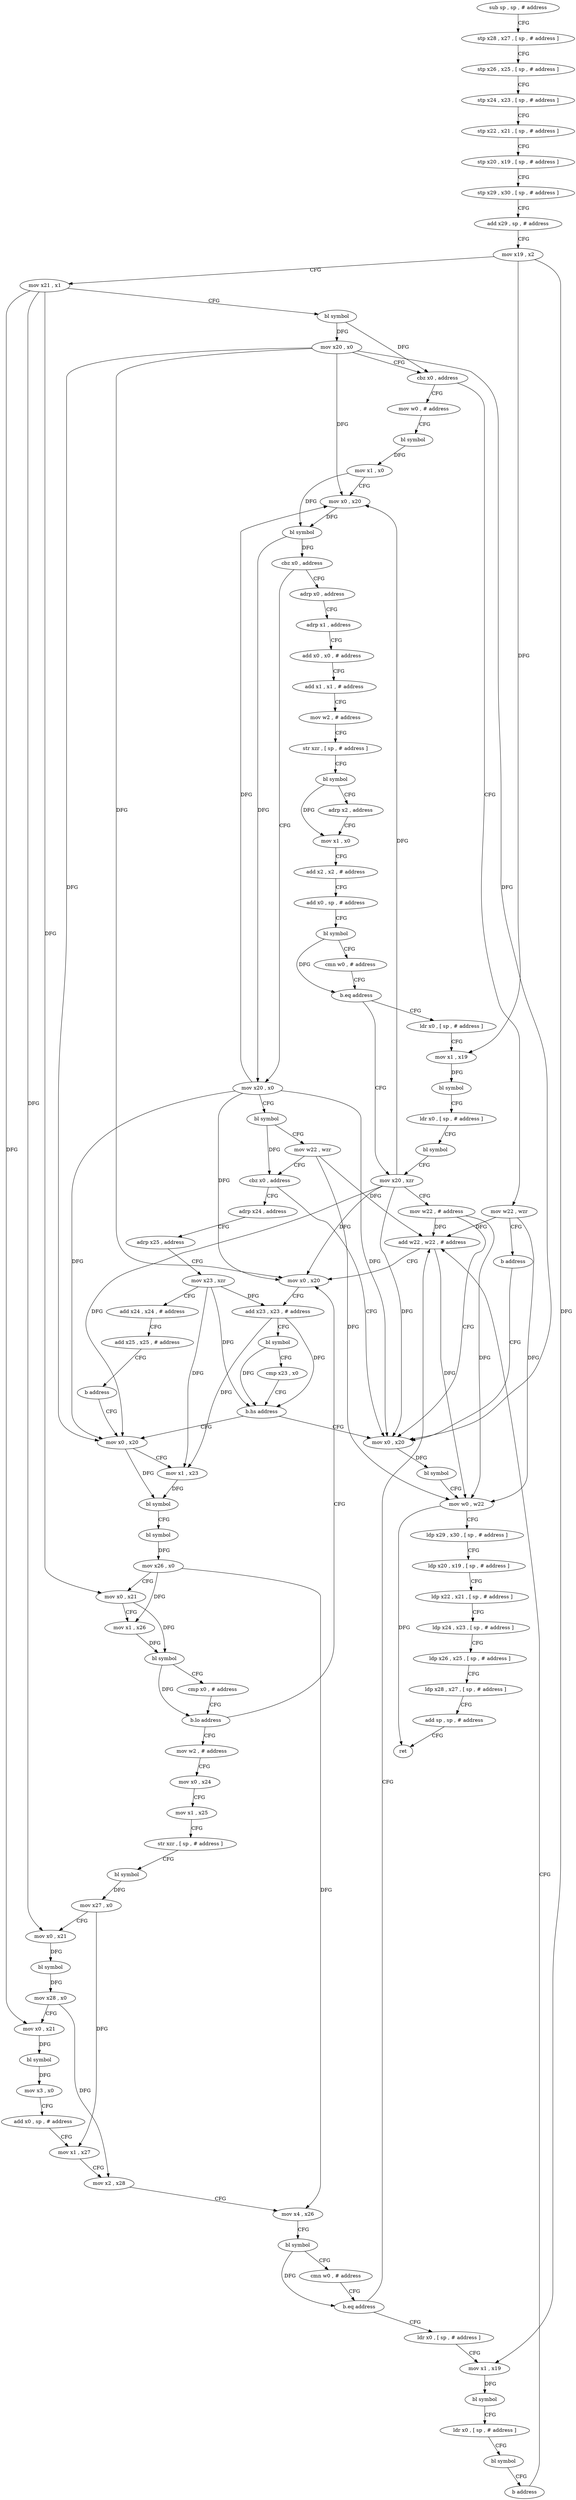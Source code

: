 digraph "func" {
"106376" [label = "sub sp , sp , # address" ]
"106380" [label = "stp x28 , x27 , [ sp , # address ]" ]
"106384" [label = "stp x26 , x25 , [ sp , # address ]" ]
"106388" [label = "stp x24 , x23 , [ sp , # address ]" ]
"106392" [label = "stp x22 , x21 , [ sp , # address ]" ]
"106396" [label = "stp x20 , x19 , [ sp , # address ]" ]
"106400" [label = "stp x29 , x30 , [ sp , # address ]" ]
"106404" [label = "add x29 , sp , # address" ]
"106408" [label = "mov x19 , x2" ]
"106412" [label = "mov x21 , x1" ]
"106416" [label = "bl symbol" ]
"106420" [label = "mov x20 , x0" ]
"106424" [label = "cbz x0 , address" ]
"106656" [label = "mov w22 , wzr" ]
"106428" [label = "mov w0 , # address" ]
"106660" [label = "b address" ]
"106748" [label = "mov x0 , x20" ]
"106432" [label = "bl symbol" ]
"106436" [label = "mov x1 , x0" ]
"106440" [label = "mov x0 , x20" ]
"106444" [label = "bl symbol" ]
"106448" [label = "cbz x0 , address" ]
"106664" [label = "adrp x0 , address" ]
"106452" [label = "mov x20 , x0" ]
"106752" [label = "bl symbol" ]
"106756" [label = "mov w0 , w22" ]
"106760" [label = "ldp x29 , x30 , [ sp , # address ]" ]
"106764" [label = "ldp x20 , x19 , [ sp , # address ]" ]
"106768" [label = "ldp x22 , x21 , [ sp , # address ]" ]
"106772" [label = "ldp x24 , x23 , [ sp , # address ]" ]
"106776" [label = "ldp x26 , x25 , [ sp , # address ]" ]
"106780" [label = "ldp x28 , x27 , [ sp , # address ]" ]
"106784" [label = "add sp , sp , # address" ]
"106788" [label = "ret" ]
"106668" [label = "adrp x1 , address" ]
"106672" [label = "add x0 , x0 , # address" ]
"106676" [label = "add x1 , x1 , # address" ]
"106680" [label = "mov w2 , # address" ]
"106684" [label = "str xzr , [ sp , # address ]" ]
"106688" [label = "bl symbol" ]
"106692" [label = "adrp x2 , address" ]
"106696" [label = "mov x1 , x0" ]
"106700" [label = "add x2 , x2 , # address" ]
"106704" [label = "add x0 , sp , # address" ]
"106708" [label = "bl symbol" ]
"106712" [label = "cmn w0 , # address" ]
"106716" [label = "b.eq address" ]
"106740" [label = "mov x20 , xzr" ]
"106720" [label = "ldr x0 , [ sp , # address ]" ]
"106456" [label = "bl symbol" ]
"106460" [label = "mov w22 , wzr" ]
"106464" [label = "cbz x0 , address" ]
"106468" [label = "adrp x24 , address" ]
"106744" [label = "mov w22 , # address" ]
"106724" [label = "mov x1 , x19" ]
"106728" [label = "bl symbol" ]
"106732" [label = "ldr x0 , [ sp , # address ]" ]
"106736" [label = "bl symbol" ]
"106472" [label = "adrp x25 , address" ]
"106476" [label = "mov x23 , xzr" ]
"106480" [label = "add x24 , x24 , # address" ]
"106484" [label = "add x25 , x25 , # address" ]
"106488" [label = "b address" ]
"106516" [label = "mov x0 , x20" ]
"106520" [label = "mov x1 , x23" ]
"106524" [label = "bl symbol" ]
"106528" [label = "bl symbol" ]
"106532" [label = "mov x26 , x0" ]
"106536" [label = "mov x0 , x21" ]
"106540" [label = "mov x1 , x26" ]
"106544" [label = "bl symbol" ]
"106548" [label = "cmp x0 , # address" ]
"106552" [label = "b.lo address" ]
"106496" [label = "mov x0 , x20" ]
"106556" [label = "mov w2 , # address" ]
"106500" [label = "add x23 , x23 , # address" ]
"106504" [label = "bl symbol" ]
"106508" [label = "cmp x23 , x0" ]
"106512" [label = "b.hs address" ]
"106560" [label = "mov x0 , x24" ]
"106564" [label = "mov x1 , x25" ]
"106568" [label = "str xzr , [ sp , # address ]" ]
"106572" [label = "bl symbol" ]
"106576" [label = "mov x27 , x0" ]
"106580" [label = "mov x0 , x21" ]
"106584" [label = "bl symbol" ]
"106588" [label = "mov x28 , x0" ]
"106592" [label = "mov x0 , x21" ]
"106596" [label = "bl symbol" ]
"106600" [label = "mov x3 , x0" ]
"106604" [label = "add x0 , sp , # address" ]
"106608" [label = "mov x1 , x27" ]
"106612" [label = "mov x2 , x28" ]
"106616" [label = "mov x4 , x26" ]
"106620" [label = "bl symbol" ]
"106624" [label = "cmn w0 , # address" ]
"106628" [label = "b.eq address" ]
"106492" [label = "add w22 , w22 , # address" ]
"106632" [label = "ldr x0 , [ sp , # address ]" ]
"106636" [label = "mov x1 , x19" ]
"106640" [label = "bl symbol" ]
"106644" [label = "ldr x0 , [ sp , # address ]" ]
"106648" [label = "bl symbol" ]
"106652" [label = "b address" ]
"106376" -> "106380" [ label = "CFG" ]
"106380" -> "106384" [ label = "CFG" ]
"106384" -> "106388" [ label = "CFG" ]
"106388" -> "106392" [ label = "CFG" ]
"106392" -> "106396" [ label = "CFG" ]
"106396" -> "106400" [ label = "CFG" ]
"106400" -> "106404" [ label = "CFG" ]
"106404" -> "106408" [ label = "CFG" ]
"106408" -> "106412" [ label = "CFG" ]
"106408" -> "106724" [ label = "DFG" ]
"106408" -> "106636" [ label = "DFG" ]
"106412" -> "106416" [ label = "CFG" ]
"106412" -> "106536" [ label = "DFG" ]
"106412" -> "106580" [ label = "DFG" ]
"106412" -> "106592" [ label = "DFG" ]
"106416" -> "106420" [ label = "DFG" ]
"106416" -> "106424" [ label = "DFG" ]
"106420" -> "106424" [ label = "CFG" ]
"106420" -> "106440" [ label = "DFG" ]
"106420" -> "106748" [ label = "DFG" ]
"106420" -> "106516" [ label = "DFG" ]
"106420" -> "106496" [ label = "DFG" ]
"106424" -> "106656" [ label = "CFG" ]
"106424" -> "106428" [ label = "CFG" ]
"106656" -> "106660" [ label = "CFG" ]
"106656" -> "106756" [ label = "DFG" ]
"106656" -> "106492" [ label = "DFG" ]
"106428" -> "106432" [ label = "CFG" ]
"106660" -> "106748" [ label = "CFG" ]
"106748" -> "106752" [ label = "DFG" ]
"106432" -> "106436" [ label = "DFG" ]
"106436" -> "106440" [ label = "CFG" ]
"106436" -> "106444" [ label = "DFG" ]
"106440" -> "106444" [ label = "DFG" ]
"106444" -> "106448" [ label = "DFG" ]
"106444" -> "106452" [ label = "DFG" ]
"106448" -> "106664" [ label = "CFG" ]
"106448" -> "106452" [ label = "CFG" ]
"106664" -> "106668" [ label = "CFG" ]
"106452" -> "106456" [ label = "CFG" ]
"106452" -> "106440" [ label = "DFG" ]
"106452" -> "106748" [ label = "DFG" ]
"106452" -> "106516" [ label = "DFG" ]
"106452" -> "106496" [ label = "DFG" ]
"106752" -> "106756" [ label = "CFG" ]
"106756" -> "106760" [ label = "CFG" ]
"106756" -> "106788" [ label = "DFG" ]
"106760" -> "106764" [ label = "CFG" ]
"106764" -> "106768" [ label = "CFG" ]
"106768" -> "106772" [ label = "CFG" ]
"106772" -> "106776" [ label = "CFG" ]
"106776" -> "106780" [ label = "CFG" ]
"106780" -> "106784" [ label = "CFG" ]
"106784" -> "106788" [ label = "CFG" ]
"106668" -> "106672" [ label = "CFG" ]
"106672" -> "106676" [ label = "CFG" ]
"106676" -> "106680" [ label = "CFG" ]
"106680" -> "106684" [ label = "CFG" ]
"106684" -> "106688" [ label = "CFG" ]
"106688" -> "106692" [ label = "CFG" ]
"106688" -> "106696" [ label = "DFG" ]
"106692" -> "106696" [ label = "CFG" ]
"106696" -> "106700" [ label = "CFG" ]
"106700" -> "106704" [ label = "CFG" ]
"106704" -> "106708" [ label = "CFG" ]
"106708" -> "106712" [ label = "CFG" ]
"106708" -> "106716" [ label = "DFG" ]
"106712" -> "106716" [ label = "CFG" ]
"106716" -> "106740" [ label = "CFG" ]
"106716" -> "106720" [ label = "CFG" ]
"106740" -> "106744" [ label = "CFG" ]
"106740" -> "106440" [ label = "DFG" ]
"106740" -> "106748" [ label = "DFG" ]
"106740" -> "106516" [ label = "DFG" ]
"106740" -> "106496" [ label = "DFG" ]
"106720" -> "106724" [ label = "CFG" ]
"106456" -> "106460" [ label = "CFG" ]
"106456" -> "106464" [ label = "DFG" ]
"106460" -> "106464" [ label = "CFG" ]
"106460" -> "106756" [ label = "DFG" ]
"106460" -> "106492" [ label = "DFG" ]
"106464" -> "106748" [ label = "CFG" ]
"106464" -> "106468" [ label = "CFG" ]
"106468" -> "106472" [ label = "CFG" ]
"106744" -> "106748" [ label = "CFG" ]
"106744" -> "106756" [ label = "DFG" ]
"106744" -> "106492" [ label = "DFG" ]
"106724" -> "106728" [ label = "DFG" ]
"106728" -> "106732" [ label = "CFG" ]
"106732" -> "106736" [ label = "CFG" ]
"106736" -> "106740" [ label = "CFG" ]
"106472" -> "106476" [ label = "CFG" ]
"106476" -> "106480" [ label = "CFG" ]
"106476" -> "106520" [ label = "DFG" ]
"106476" -> "106500" [ label = "DFG" ]
"106476" -> "106512" [ label = "DFG" ]
"106480" -> "106484" [ label = "CFG" ]
"106484" -> "106488" [ label = "CFG" ]
"106488" -> "106516" [ label = "CFG" ]
"106516" -> "106520" [ label = "CFG" ]
"106516" -> "106524" [ label = "DFG" ]
"106520" -> "106524" [ label = "DFG" ]
"106524" -> "106528" [ label = "CFG" ]
"106528" -> "106532" [ label = "DFG" ]
"106532" -> "106536" [ label = "CFG" ]
"106532" -> "106540" [ label = "DFG" ]
"106532" -> "106616" [ label = "DFG" ]
"106536" -> "106540" [ label = "CFG" ]
"106536" -> "106544" [ label = "DFG" ]
"106540" -> "106544" [ label = "DFG" ]
"106544" -> "106548" [ label = "CFG" ]
"106544" -> "106552" [ label = "DFG" ]
"106548" -> "106552" [ label = "CFG" ]
"106552" -> "106496" [ label = "CFG" ]
"106552" -> "106556" [ label = "CFG" ]
"106496" -> "106500" [ label = "CFG" ]
"106556" -> "106560" [ label = "CFG" ]
"106500" -> "106504" [ label = "CFG" ]
"106500" -> "106520" [ label = "DFG" ]
"106500" -> "106512" [ label = "DFG" ]
"106504" -> "106508" [ label = "CFG" ]
"106504" -> "106512" [ label = "DFG" ]
"106508" -> "106512" [ label = "CFG" ]
"106512" -> "106748" [ label = "CFG" ]
"106512" -> "106516" [ label = "CFG" ]
"106560" -> "106564" [ label = "CFG" ]
"106564" -> "106568" [ label = "CFG" ]
"106568" -> "106572" [ label = "CFG" ]
"106572" -> "106576" [ label = "DFG" ]
"106576" -> "106580" [ label = "CFG" ]
"106576" -> "106608" [ label = "DFG" ]
"106580" -> "106584" [ label = "DFG" ]
"106584" -> "106588" [ label = "DFG" ]
"106588" -> "106592" [ label = "CFG" ]
"106588" -> "106612" [ label = "DFG" ]
"106592" -> "106596" [ label = "DFG" ]
"106596" -> "106600" [ label = "DFG" ]
"106600" -> "106604" [ label = "CFG" ]
"106604" -> "106608" [ label = "CFG" ]
"106608" -> "106612" [ label = "CFG" ]
"106612" -> "106616" [ label = "CFG" ]
"106616" -> "106620" [ label = "CFG" ]
"106620" -> "106624" [ label = "CFG" ]
"106620" -> "106628" [ label = "DFG" ]
"106624" -> "106628" [ label = "CFG" ]
"106628" -> "106492" [ label = "CFG" ]
"106628" -> "106632" [ label = "CFG" ]
"106492" -> "106496" [ label = "CFG" ]
"106492" -> "106756" [ label = "DFG" ]
"106632" -> "106636" [ label = "CFG" ]
"106636" -> "106640" [ label = "DFG" ]
"106640" -> "106644" [ label = "CFG" ]
"106644" -> "106648" [ label = "CFG" ]
"106648" -> "106652" [ label = "CFG" ]
"106652" -> "106492" [ label = "CFG" ]
}
